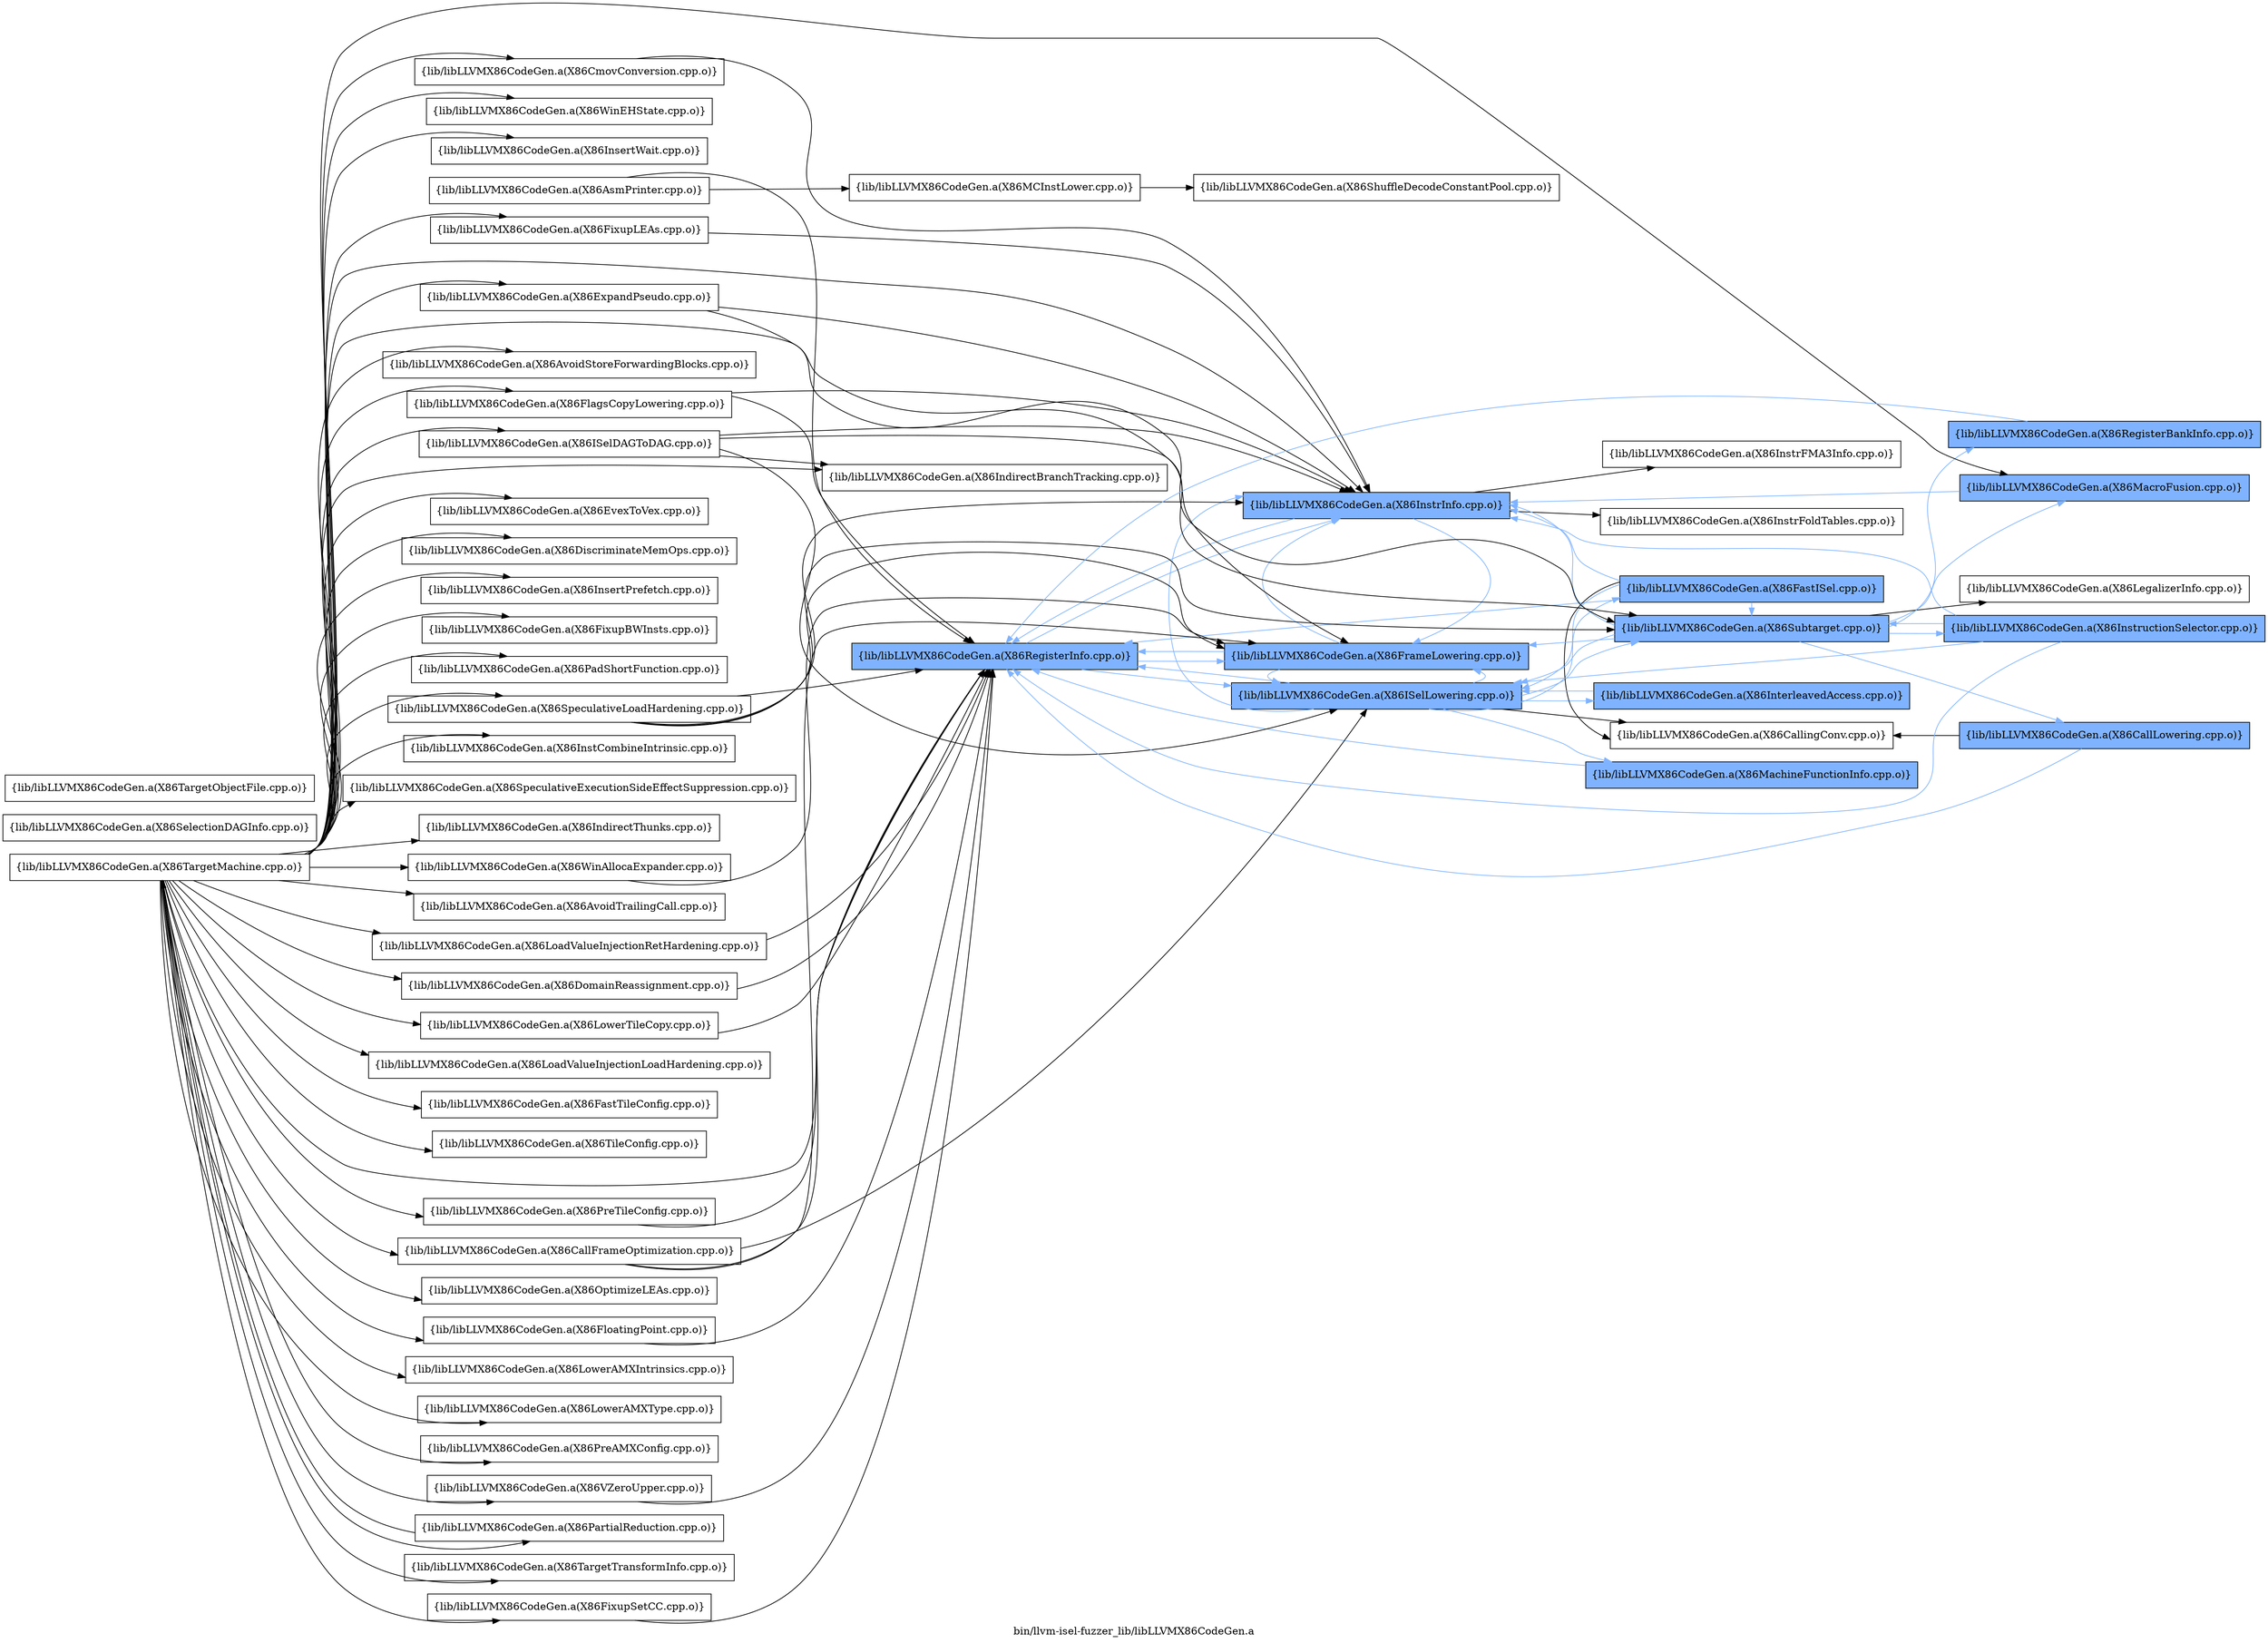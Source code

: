 digraph "bin/llvm-isel-fuzzer_lib/libLLVMX86CodeGen.a" {
	label="bin/llvm-isel-fuzzer_lib/libLLVMX86CodeGen.a";
	rankdir=LR;
	{ rank=same; Node0x5597edc1bc38;  }
	{ rank=same; Node0x5597edc1ce58; Node0x5597edc350e8;  }
	{ rank=same; Node0x5597edc39058; Node0x5597edc35868; Node0x5597edc36538; Node0x5597edc37578;  }
	{ rank=same; Node0x5597edc1ca48; Node0x5597edc35f98; Node0x5597edc38108; Node0x5597edc38888; Node0x5597edc39af8; Node0x5597edc36e98; Node0x5597edc37d48;  }

	Node0x5597edc1bc38 [shape=record,shape=box,group=0,label="{lib/libLLVMX86CodeGen.a(X86AsmPrinter.cpp.o)}"];
	Node0x5597edc1bc38 -> Node0x5597edc1ce58;
	Node0x5597edc1bc38 -> Node0x5597edc350e8;
	Node0x5597edc246f8 [shape=record,shape=box,group=0,label="{lib/libLLVMX86CodeGen.a(X86TargetMachine.cpp.o)}"];
	Node0x5597edc246f8 -> Node0x5597edc350e8;
	Node0x5597edc246f8 -> Node0x5597edc36538;
	Node0x5597edc246f8 -> Node0x5597edc39af8;
	Node0x5597edc246f8 -> Node0x5597edc1c5e8;
	Node0x5597edc246f8 -> Node0x5597edc1b968;
	Node0x5597edc246f8 -> Node0x5597edc1b5f8;
	Node0x5597edc246f8 -> Node0x5597edc1d218;
	Node0x5597edc246f8 -> Node0x5597edc1cb38;
	Node0x5597edc246f8 -> Node0x5597edc1c908;
	Node0x5597edc246f8 -> Node0x5597edc19848;
	Node0x5597edc246f8 -> Node0x5597edc190c8;
	Node0x5597edc246f8 -> Node0x5597edc1b008;
	Node0x5597edc246f8 -> Node0x5597edc1a838;
	Node0x5597edc246f8 -> Node0x5597edc1a158;
	Node0x5597edc246f8 -> Node0x5597edc23618;
	Node0x5597edc246f8 -> Node0x5597edc24f18;
	Node0x5597edc246f8 -> Node0x5597edc24ce8;
	Node0x5597edc246f8 -> Node0x5597edc25968;
	Node0x5597edc246f8 -> Node0x5597edc265e8;
	Node0x5597edc246f8 -> Node0x5597edc37b18;
	Node0x5597edc246f8 -> Node0x5597edc36df8;
	Node0x5597edc246f8 -> Node0x5597edc38a18;
	Node0x5597edc246f8 -> Node0x5597edc39008;
	Node0x5597edc246f8 -> Node0x5597edc38388;
	Node0x5597edc246f8 -> Node0x5597edc35048;
	Node0x5597edc246f8 -> Node0x5597edc343c8;
	Node0x5597edc246f8 -> Node0x5597edc347d8;
	Node0x5597edc246f8 -> Node0x5597edc362b8;
	Node0x5597edc246f8 -> Node0x5597edc356d8;
	Node0x5597edc246f8 -> Node0x5597edc35ea8;
	Node0x5597edc246f8 -> Node0x5597edc2b1d8;
	Node0x5597edc246f8 -> Node0x5597edc2bdb8;
	Node0x5597edc246f8 -> Node0x5597edc2c0d8;
	Node0x5597edc246f8 -> Node0x5597edc2ce48;
	Node0x5597edc246f8 -> Node0x5597edc2d2a8;
	Node0x5597edc246f8 -> Node0x5597edc2d528;
	Node0x5597edc246f8 -> Node0x5597edc2e3d8;
	Node0x5597edc246f8 -> Node0x5597edc2f0f8;
	Node0x5597edc246f8 -> Node0x5597edc39a58;
	Node0x5597edc246f8 -> Node0x5597edc3a138;
	Node0x5597edc246f8 -> Node0x5597edc28898;
	Node0x5597edc1ce58 [shape=record,shape=box,group=0,label="{lib/libLLVMX86CodeGen.a(X86MCInstLower.cpp.o)}"];
	Node0x5597edc1ce58 -> Node0x5597edc39058;
	Node0x5597edc350e8 [shape=record,shape=box,group=1,style=filled,fillcolor="0.600000 0.5 1",label="{lib/libLLVMX86CodeGen.a(X86RegisterInfo.cpp.o)}"];
	Node0x5597edc350e8 -> Node0x5597edc35868[color="0.600000 0.5 1"];
	Node0x5597edc350e8 -> Node0x5597edc36538[color="0.600000 0.5 1"];
	Node0x5597edc350e8 -> Node0x5597edc37578[color="0.600000 0.5 1"];
	Node0x5597edc39058 [shape=record,shape=box,group=0,label="{lib/libLLVMX86CodeGen.a(X86ShuffleDecodeConstantPool.cpp.o)}"];
	Node0x5597edc1ca48 [shape=record,shape=box,group=1,style=filled,fillcolor="0.600000 0.5 1",label="{lib/libLLVMX86CodeGen.a(X86MachineFunctionInfo.cpp.o)}"];
	Node0x5597edc1ca48 -> Node0x5597edc350e8[color="0.600000 0.5 1"];
	Node0x5597edc35868 [shape=record,shape=box,group=1,style=filled,fillcolor="0.600000 0.5 1",label="{lib/libLLVMX86CodeGen.a(X86ISelLowering.cpp.o)}"];
	Node0x5597edc35868 -> Node0x5597edc1ca48[color="0.600000 0.5 1"];
	Node0x5597edc35868 -> Node0x5597edc350e8[color="0.600000 0.5 1"];
	Node0x5597edc35868 -> Node0x5597edc35f98[color="0.600000 0.5 1"];
	Node0x5597edc35868 -> Node0x5597edc36538[color="0.600000 0.5 1"];
	Node0x5597edc35868 -> Node0x5597edc37578[color="0.600000 0.5 1"];
	Node0x5597edc35868 -> Node0x5597edc38108;
	Node0x5597edc35868 -> Node0x5597edc38888[color="0.600000 0.5 1"];
	Node0x5597edc35868 -> Node0x5597edc39af8[color="0.600000 0.5 1"];
	Node0x5597edc36538 [shape=record,shape=box,group=1,style=filled,fillcolor="0.600000 0.5 1",label="{lib/libLLVMX86CodeGen.a(X86InstrInfo.cpp.o)}"];
	Node0x5597edc36538 -> Node0x5597edc350e8[color="0.600000 0.5 1"];
	Node0x5597edc36538 -> Node0x5597edc36e98;
	Node0x5597edc36538 -> Node0x5597edc37578[color="0.600000 0.5 1"];
	Node0x5597edc36538 -> Node0x5597edc37d48;
	Node0x5597edc37578 [shape=record,shape=box,group=1,style=filled,fillcolor="0.600000 0.5 1",label="{lib/libLLVMX86CodeGen.a(X86FrameLowering.cpp.o)}"];
	Node0x5597edc37578 -> Node0x5597edc350e8[color="0.600000 0.5 1"];
	Node0x5597edc37578 -> Node0x5597edc35868[color="0.600000 0.5 1"];
	Node0x5597edc37578 -> Node0x5597edc36538[color="0.600000 0.5 1"];
	Node0x5597edc35f98 [shape=record,shape=box,group=1,style=filled,fillcolor="0.600000 0.5 1",label="{lib/libLLVMX86CodeGen.a(X86FastISel.cpp.o)}"];
	Node0x5597edc35f98 -> Node0x5597edc350e8[color="0.600000 0.5 1"];
	Node0x5597edc35f98 -> Node0x5597edc35868[color="0.600000 0.5 1"];
	Node0x5597edc35f98 -> Node0x5597edc36538[color="0.600000 0.5 1"];
	Node0x5597edc35f98 -> Node0x5597edc38108;
	Node0x5597edc35f98 -> Node0x5597edc39af8[color="0.600000 0.5 1"];
	Node0x5597edc38108 [shape=record,shape=box,group=0,label="{lib/libLLVMX86CodeGen.a(X86CallingConv.cpp.o)}"];
	Node0x5597edc38888 [shape=record,shape=box,group=1,style=filled,fillcolor="0.600000 0.5 1",label="{lib/libLLVMX86CodeGen.a(X86InterleavedAccess.cpp.o)}"];
	Node0x5597edc38888 -> Node0x5597edc35868[color="0.600000 0.5 1"];
	Node0x5597edc39af8 [shape=record,shape=box,group=1,style=filled,fillcolor="0.600000 0.5 1",label="{lib/libLLVMX86CodeGen.a(X86Subtarget.cpp.o)}"];
	Node0x5597edc39af8 -> Node0x5597edc35868[color="0.600000 0.5 1"];
	Node0x5597edc39af8 -> Node0x5597edc36538[color="0.600000 0.5 1"];
	Node0x5597edc39af8 -> Node0x5597edc37578[color="0.600000 0.5 1"];
	Node0x5597edc39af8 -> Node0x5597edc217c8[color="0.600000 0.5 1"];
	Node0x5597edc39af8 -> Node0x5597edc22948;
	Node0x5597edc39af8 -> Node0x5597edc22f88[color="0.600000 0.5 1"];
	Node0x5597edc39af8 -> Node0x5597edc22cb8[color="0.600000 0.5 1"];
	Node0x5597edc39af8 -> Node0x5597edc23618[color="0.600000 0.5 1"];
	Node0x5597edc36e98 [shape=record,shape=box,group=0,label="{lib/libLLVMX86CodeGen.a(X86InstrFoldTables.cpp.o)}"];
	Node0x5597edc37d48 [shape=record,shape=box,group=0,label="{lib/libLLVMX86CodeGen.a(X86InstrFMA3Info.cpp.o)}"];
	Node0x5597edc217c8 [shape=record,shape=box,group=1,style=filled,fillcolor="0.600000 0.5 1",label="{lib/libLLVMX86CodeGen.a(X86CallLowering.cpp.o)}"];
	Node0x5597edc217c8 -> Node0x5597edc350e8[color="0.600000 0.5 1"];
	Node0x5597edc217c8 -> Node0x5597edc38108;
	Node0x5597edc22948 [shape=record,shape=box,group=0,label="{lib/libLLVMX86CodeGen.a(X86LegalizerInfo.cpp.o)}"];
	Node0x5597edc22f88 [shape=record,shape=box,group=1,style=filled,fillcolor="0.600000 0.5 1",label="{lib/libLLVMX86CodeGen.a(X86RegisterBankInfo.cpp.o)}"];
	Node0x5597edc22f88 -> Node0x5597edc350e8[color="0.600000 0.5 1"];
	Node0x5597edc22cb8 [shape=record,shape=box,group=1,style=filled,fillcolor="0.600000 0.5 1",label="{lib/libLLVMX86CodeGen.a(X86InstructionSelector.cpp.o)}"];
	Node0x5597edc22cb8 -> Node0x5597edc350e8[color="0.600000 0.5 1"];
	Node0x5597edc22cb8 -> Node0x5597edc35868[color="0.600000 0.5 1"];
	Node0x5597edc22cb8 -> Node0x5597edc36538[color="0.600000 0.5 1"];
	Node0x5597edc22cb8 -> Node0x5597edc39af8[color="0.600000 0.5 1"];
	Node0x5597edc23618 [shape=record,shape=box,group=1,style=filled,fillcolor="0.600000 0.5 1",label="{lib/libLLVMX86CodeGen.a(X86MacroFusion.cpp.o)}"];
	Node0x5597edc23618 -> Node0x5597edc36538[color="0.600000 0.5 1"];
	Node0x5597edc21c28 [shape=record,shape=box,group=0,label="{lib/libLLVMX86CodeGen.a(X86SelectionDAGInfo.cpp.o)}"];
	Node0x5597edc1c5e8 [shape=record,shape=box,group=0,label="{lib/libLLVMX86CodeGen.a(X86CallFrameOptimization.cpp.o)}"];
	Node0x5597edc1c5e8 -> Node0x5597edc350e8;
	Node0x5597edc1c5e8 -> Node0x5597edc35868;
	Node0x5597edc1c5e8 -> Node0x5597edc37578;
	Node0x5597edc1b968 [shape=record,shape=box,group=0,label="{lib/libLLVMX86CodeGen.a(X86AvoidStoreForwardingBlocks.cpp.o)}"];
	Node0x5597edc1b5f8 [shape=record,shape=box,group=0,label="{lib/libLLVMX86CodeGen.a(X86PreTileConfig.cpp.o)}"];
	Node0x5597edc1b5f8 -> Node0x5597edc350e8;
	Node0x5597edc1d218 [shape=record,shape=box,group=0,label="{lib/libLLVMX86CodeGen.a(X86CmovConversion.cpp.o)}"];
	Node0x5597edc1d218 -> Node0x5597edc36538;
	Node0x5597edc1cb38 [shape=record,shape=box,group=0,label="{lib/libLLVMX86CodeGen.a(X86ISelDAGToDAG.cpp.o)}"];
	Node0x5597edc1cb38 -> Node0x5597edc35868;
	Node0x5597edc1cb38 -> Node0x5597edc36538;
	Node0x5597edc1cb38 -> Node0x5597edc39af8;
	Node0x5597edc1cb38 -> Node0x5597edc1c908;
	Node0x5597edc1c908 [shape=record,shape=box,group=0,label="{lib/libLLVMX86CodeGen.a(X86IndirectBranchTracking.cpp.o)}"];
	Node0x5597edc19848 [shape=record,shape=box,group=0,label="{lib/libLLVMX86CodeGen.a(X86EvexToVex.cpp.o)}"];
	Node0x5597edc190c8 [shape=record,shape=box,group=0,label="{lib/libLLVMX86CodeGen.a(X86DiscriminateMemOps.cpp.o)}"];
	Node0x5597edc1b008 [shape=record,shape=box,group=0,label="{lib/libLLVMX86CodeGen.a(X86InsertPrefetch.cpp.o)}"];
	Node0x5597edc1a838 [shape=record,shape=box,group=0,label="{lib/libLLVMX86CodeGen.a(X86FixupBWInsts.cpp.o)}"];
	Node0x5597edc1a158 [shape=record,shape=box,group=0,label="{lib/libLLVMX86CodeGen.a(X86PadShortFunction.cpp.o)}"];
	Node0x5597edc24f18 [shape=record,shape=box,group=0,label="{lib/libLLVMX86CodeGen.a(X86InstCombineIntrinsic.cpp.o)}"];
	Node0x5597edc24ce8 [shape=record,shape=box,group=0,label="{lib/libLLVMX86CodeGen.a(X86SpeculativeExecutionSideEffectSuppression.cpp.o)}"];
	Node0x5597edc25968 [shape=record,shape=box,group=0,label="{lib/libLLVMX86CodeGen.a(X86IndirectThunks.cpp.o)}"];
	Node0x5597edc265e8 [shape=record,shape=box,group=0,label="{lib/libLLVMX86CodeGen.a(X86LoadValueInjectionRetHardening.cpp.o)}"];
	Node0x5597edc265e8 -> Node0x5597edc350e8;
	Node0x5597edc37b18 [shape=record,shape=box,group=0,label="{lib/libLLVMX86CodeGen.a(X86AvoidTrailingCall.cpp.o)}"];
	Node0x5597edc36df8 [shape=record,shape=box,group=0,label="{lib/libLLVMX86CodeGen.a(X86ExpandPseudo.cpp.o)}"];
	Node0x5597edc36df8 -> Node0x5597edc36538;
	Node0x5597edc36df8 -> Node0x5597edc37578;
	Node0x5597edc38a18 [shape=record,shape=box,group=0,label="{lib/libLLVMX86CodeGen.a(X86LowerTileCopy.cpp.o)}"];
	Node0x5597edc38a18 -> Node0x5597edc350e8;
	Node0x5597edc39008 [shape=record,shape=box,group=0,label="{lib/libLLVMX86CodeGen.a(X86FloatingPoint.cpp.o)}"];
	Node0x5597edc39008 -> Node0x5597edc350e8;
	Node0x5597edc38388 [shape=record,shape=box,group=0,label="{lib/libLLVMX86CodeGen.a(X86LoadValueInjectionLoadHardening.cpp.o)}"];
	Node0x5597edc35048 [shape=record,shape=box,group=0,label="{lib/libLLVMX86CodeGen.a(X86FastTileConfig.cpp.o)}"];
	Node0x5597edc343c8 [shape=record,shape=box,group=0,label="{lib/libLLVMX86CodeGen.a(X86TileConfig.cpp.o)}"];
	Node0x5597edc347d8 [shape=record,shape=box,group=0,label="{lib/libLLVMX86CodeGen.a(X86SpeculativeLoadHardening.cpp.o)}"];
	Node0x5597edc347d8 -> Node0x5597edc350e8;
	Node0x5597edc347d8 -> Node0x5597edc36538;
	Node0x5597edc347d8 -> Node0x5597edc37578;
	Node0x5597edc347d8 -> Node0x5597edc39af8;
	Node0x5597edc362b8 [shape=record,shape=box,group=0,label="{lib/libLLVMX86CodeGen.a(X86FlagsCopyLowering.cpp.o)}"];
	Node0x5597edc362b8 -> Node0x5597edc350e8;
	Node0x5597edc362b8 -> Node0x5597edc36538;
	Node0x5597edc356d8 [shape=record,shape=box,group=0,label="{lib/libLLVMX86CodeGen.a(X86FixupSetCC.cpp.o)}"];
	Node0x5597edc356d8 -> Node0x5597edc350e8;
	Node0x5597edc35ea8 [shape=record,shape=box,group=0,label="{lib/libLLVMX86CodeGen.a(X86OptimizeLEAs.cpp.o)}"];
	Node0x5597edc2b1d8 [shape=record,shape=box,group=0,label="{lib/libLLVMX86CodeGen.a(X86FixupLEAs.cpp.o)}"];
	Node0x5597edc2b1d8 -> Node0x5597edc36538;
	Node0x5597edc2bdb8 [shape=record,shape=box,group=0,label="{lib/libLLVMX86CodeGen.a(X86LowerAMXIntrinsics.cpp.o)}"];
	Node0x5597edc2c0d8 [shape=record,shape=box,group=0,label="{lib/libLLVMX86CodeGen.a(X86LowerAMXType.cpp.o)}"];
	Node0x5597edc2ce48 [shape=record,shape=box,group=0,label="{lib/libLLVMX86CodeGen.a(X86PreAMXConfig.cpp.o)}"];
	Node0x5597edc2d2a8 [shape=record,shape=box,group=0,label="{lib/libLLVMX86CodeGen.a(X86DomainReassignment.cpp.o)}"];
	Node0x5597edc2d2a8 -> Node0x5597edc350e8;
	Node0x5597edc2d528 [shape=record,shape=box,group=0,label="{lib/libLLVMX86CodeGen.a(X86PartialReduction.cpp.o)}"];
	Node0x5597edc2d528 -> Node0x5597edc246f8;
	Node0x5597edc2e3d8 [shape=record,shape=box,group=0,label="{lib/libLLVMX86CodeGen.a(X86TargetTransformInfo.cpp.o)}"];
	Node0x5597edc2f0f8 [shape=record,shape=box,group=0,label="{lib/libLLVMX86CodeGen.a(X86VZeroUpper.cpp.o)}"];
	Node0x5597edc2f0f8 -> Node0x5597edc350e8;
	Node0x5597edc39a58 [shape=record,shape=box,group=0,label="{lib/libLLVMX86CodeGen.a(X86WinAllocaExpander.cpp.o)}"];
	Node0x5597edc39a58 -> Node0x5597edc37578;
	Node0x5597edc3a138 [shape=record,shape=box,group=0,label="{lib/libLLVMX86CodeGen.a(X86WinEHState.cpp.o)}"];
	Node0x5597edc28898 [shape=record,shape=box,group=0,label="{lib/libLLVMX86CodeGen.a(X86InsertWait.cpp.o)}"];
	Node0x5597edc2e1a8 [shape=record,shape=box,group=0,label="{lib/libLLVMX86CodeGen.a(X86TargetObjectFile.cpp.o)}"];
}
